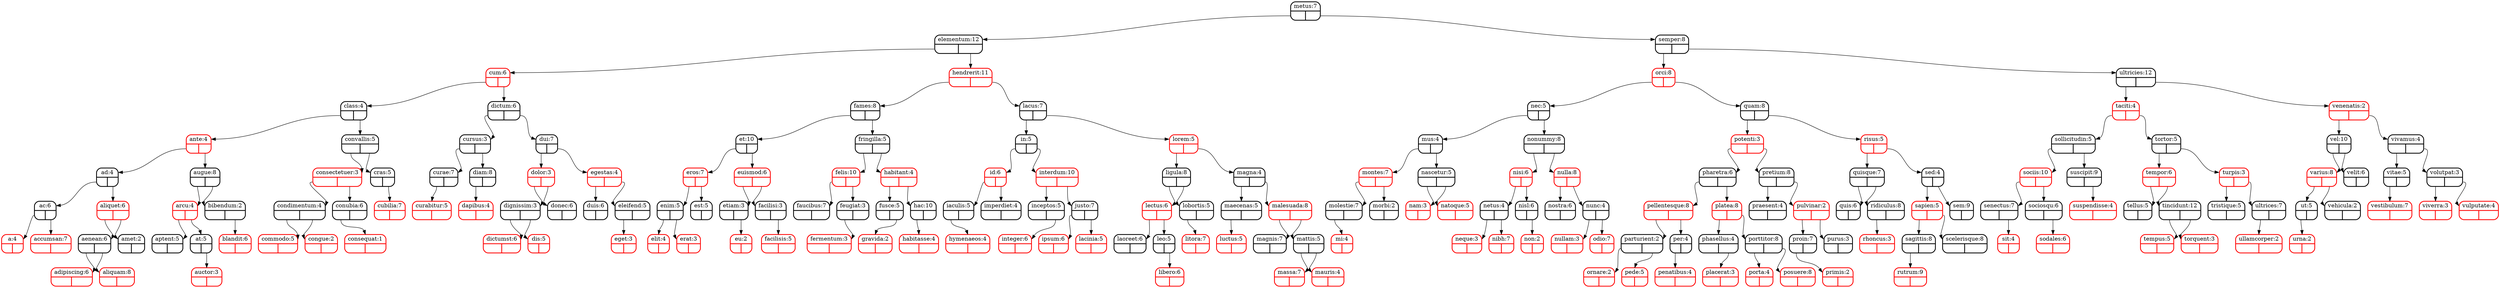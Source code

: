 digraph tree {
node [shape = Mrecord, penwidth = 2];
"metus"[label="{<f0>metus:7|{<f1>|<f2>}}"color=black];
"elementum"[label="{<f0>elementum:12|{<f1>|<f2>}}"color=black];
"cum"[label="{<f0>cum:6|{<f1>|<f2>}}"color=red];
"class"[label="{<f0>class:4|{<f1>|<f2>}}"color=black];
"ante"[label="{<f0>ante:4|{<f1>|<f2>}}"color=red];
"ad"[label="{<f0>ad:4|{<f1>|<f2>}}"color=black];
"ac"[label="{<f0>ac:6|{<f1>|<f2>}}"color=black];
"a"[label="{<f0>a:4|{<f1>|<f2>}}"color=red];
"ac":f1 -> "a":f0;
"accumsan"[label="{<f0>accumsan:7|{<f1>|<f2>}}"color=red];
"ac":f2 -> "accumsan":f0;
"ad":f1 -> "ac":f0;
"aliquet"[label="{<f0>aliquet:6|{<f1>|<f2>}}"color=red];
"aenean"[label="{<f0>aenean:6|{<f1>|<f2>}}"color=black];
"adipiscing"[label="{<f0>adipiscing:6|{<f1>|<f2>}}"color=red];
"aenean":f1 -> "adipiscing":f0;
"aliquam"[label="{<f0>aliquam:8|{<f1>|<f2>}}"color=red];
"aenean":f2 -> "aliquam":f0;
"aliquet":f1 -> "aenean":f0;
"amet"[label="{<f0>amet:2|{<f1>|<f2>}}"color=black];
"aliquet":f2 -> "amet":f0;
"ad":f2 -> "aliquet":f0;
"ante":f1 -> "ad":f0;
"augue"[label="{<f0>augue:8|{<f1>|<f2>}}"color=black];
"arcu"[label="{<f0>arcu:4|{<f1>|<f2>}}"color=red];
"aptent"[label="{<f0>aptent:5|{<f1>|<f2>}}"color=black];
"arcu":f1 -> "aptent":f0;
"at"[label="{<f0>at:5|{<f1>|<f2>}}"color=black];
"auctor"[label="{<f0>auctor:3|{<f1>|<f2>}}"color=red];
"at":f2 -> "auctor":f0;
"arcu":f2 -> "at":f0;
"augue":f1 -> "arcu":f0;
"bibendum"[label="{<f0>bibendum:2|{<f1>|<f2>}}"color=black];
"blandit"[label="{<f0>blandit:6|{<f1>|<f2>}}"color=red];
"bibendum":f2 -> "blandit":f0;
"augue":f2 -> "bibendum":f0;
"ante":f2 -> "augue":f0;
"class":f1 -> "ante":f0;
"convallis"[label="{<f0>convallis:5|{<f1>|<f2>}}"color=black];
"consectetuer"[label="{<f0>consectetuer:3|{<f1>|<f2>}}"color=red];
"condimentum"[label="{<f0>condimentum:4|{<f1>|<f2>}}"color=black];
"commodo"[label="{<f0>commodo:5|{<f1>|<f2>}}"color=red];
"condimentum":f1 -> "commodo":f0;
"congue"[label="{<f0>congue:2|{<f1>|<f2>}}"color=red];
"condimentum":f2 -> "congue":f0;
"consectetuer":f1 -> "condimentum":f0;
"conubia"[label="{<f0>conubia:6|{<f1>|<f2>}}"color=black];
"consequat"[label="{<f0>consequat:1|{<f1>|<f2>}}"color=red];
"conubia":f1 -> "consequat":f0;
"consectetuer":f2 -> "conubia":f0;
"convallis":f1 -> "consectetuer":f0;
"cras"[label="{<f0>cras:5|{<f1>|<f2>}}"color=black];
"cubilia"[label="{<f0>cubilia:7|{<f1>|<f2>}}"color=red];
"cras":f2 -> "cubilia":f0;
"convallis":f2 -> "cras":f0;
"class":f2 -> "convallis":f0;
"cum":f1 -> "class":f0;
"dictum"[label="{<f0>dictum:6|{<f1>|<f2>}}"color=black];
"cursus"[label="{<f0>cursus:3|{<f1>|<f2>}}"color=black];
"curae"[label="{<f0>curae:7|{<f1>|<f2>}}"color=black];
"curabitur"[label="{<f0>curabitur:5|{<f1>|<f2>}}"color=red];
"curae":f1 -> "curabitur":f0;
"cursus":f1 -> "curae":f0;
"diam"[label="{<f0>diam:8|{<f1>|<f2>}}"color=black];
"dapibus"[label="{<f0>dapibus:4|{<f1>|<f2>}}"color=red];
"diam":f1 -> "dapibus":f0;
"cursus":f2 -> "diam":f0;
"dictum":f1 -> "cursus":f0;
"dui"[label="{<f0>dui:7|{<f1>|<f2>}}"color=black];
"dolor"[label="{<f0>dolor:3|{<f1>|<f2>}}"color=red];
"dignissim"[label="{<f0>dignissim:3|{<f1>|<f2>}}"color=black];
"dictumst"[label="{<f0>dictumst:6|{<f1>|<f2>}}"color=red];
"dignissim":f1 -> "dictumst":f0;
"dis"[label="{<f0>dis:5|{<f1>|<f2>}}"color=red];
"dignissim":f2 -> "dis":f0;
"dolor":f1 -> "dignissim":f0;
"donec"[label="{<f0>donec:6|{<f1>|<f2>}}"color=black];
"dolor":f2 -> "donec":f0;
"dui":f1 -> "dolor":f0;
"egestas"[label="{<f0>egestas:4|{<f1>|<f2>}}"color=red];
"duis"[label="{<f0>duis:6|{<f1>|<f2>}}"color=black];
"egestas":f1 -> "duis":f0;
"eleifend"[label="{<f0>eleifend:5|{<f1>|<f2>}}"color=black];
"eget"[label="{<f0>eget:3|{<f1>|<f2>}}"color=red];
"eleifend":f1 -> "eget":f0;
"egestas":f2 -> "eleifend":f0;
"dui":f2 -> "egestas":f0;
"dictum":f2 -> "dui":f0;
"cum":f2 -> "dictum":f0;
"elementum":f1 -> "cum":f0;
"hendrerit"[label="{<f0>hendrerit:11|{<f1>|<f2>}}"color=red];
"fames"[label="{<f0>fames:8|{<f1>|<f2>}}"color=black];
"et"[label="{<f0>et:10|{<f1>|<f2>}}"color=black];
"eros"[label="{<f0>eros:7|{<f1>|<f2>}}"color=red];
"enim"[label="{<f0>enim:5|{<f1>|<f2>}}"color=black];
"elit"[label="{<f0>elit:4|{<f1>|<f2>}}"color=red];
"enim":f1 -> "elit":f0;
"erat"[label="{<f0>erat:3|{<f1>|<f2>}}"color=red];
"enim":f2 -> "erat":f0;
"eros":f1 -> "enim":f0;
"est"[label="{<f0>est:5|{<f1>|<f2>}}"color=black];
"eros":f2 -> "est":f0;
"et":f1 -> "eros":f0;
"euismod"[label="{<f0>euismod:6|{<f1>|<f2>}}"color=red];
"etiam"[label="{<f0>etiam:3|{<f1>|<f2>}}"color=black];
"eu"[label="{<f0>eu:2|{<f1>|<f2>}}"color=red];
"etiam":f2 -> "eu":f0;
"euismod":f1 -> "etiam":f0;
"facilisi"[label="{<f0>facilisi:3|{<f1>|<f2>}}"color=black];
"facilisis"[label="{<f0>facilisis:5|{<f1>|<f2>}}"color=red];
"facilisi":f2 -> "facilisis":f0;
"euismod":f2 -> "facilisi":f0;
"et":f2 -> "euismod":f0;
"fames":f1 -> "et":f0;
"fringilla"[label="{<f0>fringilla:5|{<f1>|<f2>}}"color=black];
"felis"[label="{<f0>felis:10|{<f1>|<f2>}}"color=red];
"faucibus"[label="{<f0>faucibus:7|{<f1>|<f2>}}"color=black];
"felis":f1 -> "faucibus":f0;
"feugiat"[label="{<f0>feugiat:3|{<f1>|<f2>}}"color=black];
"fermentum"[label="{<f0>fermentum:3|{<f1>|<f2>}}"color=red];
"feugiat":f1 -> "fermentum":f0;
"felis":f2 -> "feugiat":f0;
"fringilla":f1 -> "felis":f0;
"habitant"[label="{<f0>habitant:4|{<f1>|<f2>}}"color=red];
"fusce"[label="{<f0>fusce:5|{<f1>|<f2>}}"color=black];
"gravida"[label="{<f0>gravida:2|{<f1>|<f2>}}"color=red];
"fusce":f2 -> "gravida":f0;
"habitant":f1 -> "fusce":f0;
"hac"[label="{<f0>hac:10|{<f1>|<f2>}}"color=black];
"habitasse"[label="{<f0>habitasse:4|{<f1>|<f2>}}"color=red];
"hac":f1 -> "habitasse":f0;
"habitant":f2 -> "hac":f0;
"fringilla":f2 -> "habitant":f0;
"fames":f2 -> "fringilla":f0;
"hendrerit":f1 -> "fames":f0;
"lacus"[label="{<f0>lacus:7|{<f1>|<f2>}}"color=black];
"in"[label="{<f0>in:5|{<f1>|<f2>}}"color=black];
"id"[label="{<f0>id:6|{<f1>|<f2>}}"color=red];
"iaculis"[label="{<f0>iaculis:5|{<f1>|<f2>}}"color=black];
"hymenaeos"[label="{<f0>hymenaeos:4|{<f1>|<f2>}}"color=red];
"iaculis":f1 -> "hymenaeos":f0;
"id":f1 -> "iaculis":f0;
"imperdiet"[label="{<f0>imperdiet:4|{<f1>|<f2>}}"color=black];
"id":f2 -> "imperdiet":f0;
"in":f1 -> "id":f0;
"interdum"[label="{<f0>interdum:10|{<f1>|<f2>}}"color=red];
"inceptos"[label="{<f0>inceptos:5|{<f1>|<f2>}}"color=black];
"integer"[label="{<f0>integer:6|{<f1>|<f2>}}"color=red];
"inceptos":f2 -> "integer":f0;
"interdum":f1 -> "inceptos":f0;
"justo"[label="{<f0>justo:7|{<f1>|<f2>}}"color=black];
"ipsum"[label="{<f0>ipsum:6|{<f1>|<f2>}}"color=red];
"justo":f1 -> "ipsum":f0;
"lacinia"[label="{<f0>lacinia:5|{<f1>|<f2>}}"color=red];
"justo":f2 -> "lacinia":f0;
"interdum":f2 -> "justo":f0;
"in":f2 -> "interdum":f0;
"lacus":f1 -> "in":f0;
"lorem"[label="{<f0>lorem:5|{<f1>|<f2>}}"color=red];
"ligula"[label="{<f0>ligula:8|{<f1>|<f2>}}"color=black];
"lectus"[label="{<f0>lectus:6|{<f1>|<f2>}}"color=red];
"laoreet"[label="{<f0>laoreet:6|{<f1>|<f2>}}"color=black];
"lectus":f1 -> "laoreet":f0;
"leo"[label="{<f0>leo:5|{<f1>|<f2>}}"color=black];
"libero"[label="{<f0>libero:6|{<f1>|<f2>}}"color=red];
"leo":f2 -> "libero":f0;
"lectus":f2 -> "leo":f0;
"ligula":f1 -> "lectus":f0;
"lobortis"[label="{<f0>lobortis:5|{<f1>|<f2>}}"color=black];
"litora"[label="{<f0>litora:7|{<f1>|<f2>}}"color=red];
"lobortis":f1 -> "litora":f0;
"ligula":f2 -> "lobortis":f0;
"lorem":f1 -> "ligula":f0;
"magna"[label="{<f0>magna:4|{<f1>|<f2>}}"color=black];
"maecenas"[label="{<f0>maecenas:5|{<f1>|<f2>}}"color=black];
"luctus"[label="{<f0>luctus:5|{<f1>|<f2>}}"color=red];
"maecenas":f1 -> "luctus":f0;
"magna":f1 -> "maecenas":f0;
"malesuada"[label="{<f0>malesuada:8|{<f1>|<f2>}}"color=red];
"magnis"[label="{<f0>magnis:7|{<f1>|<f2>}}"color=black];
"malesuada":f1 -> "magnis":f0;
"mattis"[label="{<f0>mattis:5|{<f1>|<f2>}}"color=black];
"massa"[label="{<f0>massa:7|{<f1>|<f2>}}"color=red];
"mattis":f1 -> "massa":f0;
"mauris"[label="{<f0>mauris:4|{<f1>|<f2>}}"color=red];
"mattis":f2 -> "mauris":f0;
"malesuada":f2 -> "mattis":f0;
"magna":f2 -> "malesuada":f0;
"lorem":f2 -> "magna":f0;
"lacus":f2 -> "lorem":f0;
"hendrerit":f2 -> "lacus":f0;
"elementum":f2 -> "hendrerit":f0;
"metus":f1 -> "elementum":f0;
"semper"[label="{<f0>semper:8|{<f1>|<f2>}}"color=black];
"orci"[label="{<f0>orci:8|{<f1>|<f2>}}"color=red];
"nec"[label="{<f0>nec:5|{<f1>|<f2>}}"color=black];
"mus"[label="{<f0>mus:4|{<f1>|<f2>}}"color=black];
"montes"[label="{<f0>montes:7|{<f1>|<f2>}}"color=red];
"molestie"[label="{<f0>molestie:7|{<f1>|<f2>}}"color=black];
"mi"[label="{<f0>mi:4|{<f1>|<f2>}}"color=red];
"molestie":f1 -> "mi":f0;
"montes":f1 -> "molestie":f0;
"morbi"[label="{<f0>morbi:2|{<f1>|<f2>}}"color=black];
"montes":f2 -> "morbi":f0;
"mus":f1 -> "montes":f0;
"nascetur"[label="{<f0>nascetur:5|{<f1>|<f2>}}"color=black];
"nam"[label="{<f0>nam:3|{<f1>|<f2>}}"color=red];
"nascetur":f1 -> "nam":f0;
"natoque"[label="{<f0>natoque:5|{<f1>|<f2>}}"color=red];
"nascetur":f2 -> "natoque":f0;
"mus":f2 -> "nascetur":f0;
"nec":f1 -> "mus":f0;
"nonummy"[label="{<f0>nonummy:8|{<f1>|<f2>}}"color=black];
"nisi"[label="{<f0>nisi:6|{<f1>|<f2>}}"color=red];
"netus"[label="{<f0>netus:4|{<f1>|<f2>}}"color=black];
"neque"[label="{<f0>neque:3|{<f1>|<f2>}}"color=red];
"netus":f1 -> "neque":f0;
"nibh"[label="{<f0>nibh:7|{<f1>|<f2>}}"color=red];
"netus":f2 -> "nibh":f0;
"nisi":f1 -> "netus":f0;
"nisl"[label="{<f0>nisl:6|{<f1>|<f2>}}"color=black];
"non"[label="{<f0>non:2|{<f1>|<f2>}}"color=red];
"nisl":f2 -> "non":f0;
"nisi":f2 -> "nisl":f0;
"nonummy":f1 -> "nisi":f0;
"nulla"[label="{<f0>nulla:8|{<f1>|<f2>}}"color=red];
"nostra"[label="{<f0>nostra:6|{<f1>|<f2>}}"color=black];
"nulla":f1 -> "nostra":f0;
"nunc"[label="{<f0>nunc:4|{<f1>|<f2>}}"color=black];
"nullam"[label="{<f0>nullam:3|{<f1>|<f2>}}"color=red];
"nunc":f1 -> "nullam":f0;
"odio"[label="{<f0>odio:7|{<f1>|<f2>}}"color=red];
"nunc":f2 -> "odio":f0;
"nulla":f2 -> "nunc":f0;
"nonummy":f2 -> "nulla":f0;
"nec":f2 -> "nonummy":f0;
"orci":f1 -> "nec":f0;
"quam"[label="{<f0>quam:8|{<f1>|<f2>}}"color=black];
"potenti"[label="{<f0>potenti:3|{<f1>|<f2>}}"color=red];
"pharetra"[label="{<f0>pharetra:6|{<f1>|<f2>}}"color=black];
"pellentesque"[label="{<f0>pellentesque:8|{<f1>|<f2>}}"color=red];
"parturient"[label="{<f0>parturient:2|{<f1>|<f2>}}"color=black];
"ornare"[label="{<f0>ornare:2|{<f1>|<f2>}}"color=red];
"parturient":f1 -> "ornare":f0;
"pede"[label="{<f0>pede:5|{<f1>|<f2>}}"color=red];
"parturient":f2 -> "pede":f0;
"pellentesque":f1 -> "parturient":f0;
"per"[label="{<f0>per:4|{<f1>|<f2>}}"color=black];
"penatibus"[label="{<f0>penatibus:4|{<f1>|<f2>}}"color=red];
"per":f1 -> "penatibus":f0;
"pellentesque":f2 -> "per":f0;
"pharetra":f1 -> "pellentesque":f0;
"platea"[label="{<f0>platea:8|{<f1>|<f2>}}"color=red];
"phasellus"[label="{<f0>phasellus:4|{<f1>|<f2>}}"color=black];
"placerat"[label="{<f0>placerat:3|{<f1>|<f2>}}"color=red];
"phasellus":f2 -> "placerat":f0;
"platea":f1 -> "phasellus":f0;
"porttitor"[label="{<f0>porttitor:8|{<f1>|<f2>}}"color=black];
"porta"[label="{<f0>porta:4|{<f1>|<f2>}}"color=red];
"porttitor":f1 -> "porta":f0;
"posuere"[label="{<f0>posuere:8|{<f1>|<f2>}}"color=red];
"porttitor":f2 -> "posuere":f0;
"platea":f2 -> "porttitor":f0;
"pharetra":f2 -> "platea":f0;
"potenti":f1 -> "pharetra":f0;
"pretium"[label="{<f0>pretium:8|{<f1>|<f2>}}"color=black];
"praesent"[label="{<f0>praesent:4|{<f1>|<f2>}}"color=black];
"pretium":f1 -> "praesent":f0;
"pulvinar"[label="{<f0>pulvinar:2|{<f1>|<f2>}}"color=red];
"proin"[label="{<f0>proin:7|{<f1>|<f2>}}"color=black];
"primis"[label="{<f0>primis:2|{<f1>|<f2>}}"color=red];
"proin":f1 -> "primis":f0;
"pulvinar":f1 -> "proin":f0;
"purus"[label="{<f0>purus:3|{<f1>|<f2>}}"color=black];
"pulvinar":f2 -> "purus":f0;
"pretium":f2 -> "pulvinar":f0;
"potenti":f2 -> "pretium":f0;
"quam":f1 -> "potenti":f0;
"risus"[label="{<f0>risus:5|{<f1>|<f2>}}"color=red];
"quisque"[label="{<f0>quisque:7|{<f1>|<f2>}}"color=black];
"quis"[label="{<f0>quis:6|{<f1>|<f2>}}"color=black];
"quisque":f1 -> "quis":f0;
"ridiculus"[label="{<f0>ridiculus:8|{<f1>|<f2>}}"color=black];
"rhoncus"[label="{<f0>rhoncus:3|{<f1>|<f2>}}"color=red];
"ridiculus":f1 -> "rhoncus":f0;
"quisque":f2 -> "ridiculus":f0;
"risus":f1 -> "quisque":f0;
"sed"[label="{<f0>sed:4|{<f1>|<f2>}}"color=black];
"sapien"[label="{<f0>sapien:5|{<f1>|<f2>}}"color=red];
"sagittis"[label="{<f0>sagittis:8|{<f1>|<f2>}}"color=black];
"rutrum"[label="{<f0>rutrum:9|{<f1>|<f2>}}"color=red];
"sagittis":f1 -> "rutrum":f0;
"sapien":f1 -> "sagittis":f0;
"scelerisque"[label="{<f0>scelerisque:8|{<f1>|<f2>}}"color=black];
"sapien":f2 -> "scelerisque":f0;
"sed":f1 -> "sapien":f0;
"sem"[label="{<f0>sem:9|{<f1>|<f2>}}"color=black];
"sed":f2 -> "sem":f0;
"risus":f2 -> "sed":f0;
"quam":f2 -> "risus":f0;
"orci":f2 -> "quam":f0;
"semper":f1 -> "orci":f0;
"ultricies"[label="{<f0>ultricies:12|{<f1>|<f2>}}"color=black];
"taciti"[label="{<f0>taciti:4|{<f1>|<f2>}}"color=red];
"sollicitudin"[label="{<f0>sollicitudin:5|{<f1>|<f2>}}"color=black];
"sociis"[label="{<f0>sociis:10|{<f1>|<f2>}}"color=red];
"senectus"[label="{<f0>senectus:7|{<f1>|<f2>}}"color=black];
"sit"[label="{<f0>sit:4|{<f1>|<f2>}}"color=red];
"senectus":f2 -> "sit":f0;
"sociis":f1 -> "senectus":f0;
"sociosqu"[label="{<f0>sociosqu:6|{<f1>|<f2>}}"color=black];
"sodales"[label="{<f0>sodales:6|{<f1>|<f2>}}"color=red];
"sociosqu":f2 -> "sodales":f0;
"sociis":f2 -> "sociosqu":f0;
"sollicitudin":f1 -> "sociis":f0;
"suscipit"[label="{<f0>suscipit:9|{<f1>|<f2>}}"color=black];
"suspendisse"[label="{<f0>suspendisse:4|{<f1>|<f2>}}"color=red];
"suscipit":f2 -> "suspendisse":f0;
"sollicitudin":f2 -> "suscipit":f0;
"taciti":f1 -> "sollicitudin":f0;
"tortor"[label="{<f0>tortor:5|{<f1>|<f2>}}"color=black];
"tempor"[label="{<f0>tempor:6|{<f1>|<f2>}}"color=red];
"tellus"[label="{<f0>tellus:5|{<f1>|<f2>}}"color=black];
"tempor":f1 -> "tellus":f0;
"tincidunt"[label="{<f0>tincidunt:12|{<f1>|<f2>}}"color=black];
"tempus"[label="{<f0>tempus:5|{<f1>|<f2>}}"color=red];
"tincidunt":f1 -> "tempus":f0;
"torquent"[label="{<f0>torquent:3|{<f1>|<f2>}}"color=red];
"tincidunt":f2 -> "torquent":f0;
"tempor":f2 -> "tincidunt":f0;
"tortor":f1 -> "tempor":f0;
"turpis"[label="{<f0>turpis:3|{<f1>|<f2>}}"color=red];
"tristique"[label="{<f0>tristique:5|{<f1>|<f2>}}"color=black];
"turpis":f1 -> "tristique":f0;
"ultrices"[label="{<f0>ultrices:7|{<f1>|<f2>}}"color=black];
"ullamcorper"[label="{<f0>ullamcorper:2|{<f1>|<f2>}}"color=red];
"ultrices":f1 -> "ullamcorper":f0;
"turpis":f2 -> "ultrices":f0;
"tortor":f2 -> "turpis":f0;
"taciti":f2 -> "tortor":f0;
"ultricies":f1 -> "taciti":f0;
"venenatis"[label="{<f0>venenatis:2|{<f1>|<f2>}}"color=red];
"vel"[label="{<f0>vel:10|{<f1>|<f2>}}"color=black];
"varius"[label="{<f0>varius:8|{<f1>|<f2>}}"color=red];
"ut"[label="{<f0>ut:5|{<f1>|<f2>}}"color=black];
"urna"[label="{<f0>urna:2|{<f1>|<f2>}}"color=red];
"ut":f1 -> "urna":f0;
"varius":f1 -> "ut":f0;
"vehicula"[label="{<f0>vehicula:2|{<f1>|<f2>}}"color=black];
"varius":f2 -> "vehicula":f0;
"vel":f1 -> "varius":f0;
"velit"[label="{<f0>velit:6|{<f1>|<f2>}}"color=black];
"vel":f2 -> "velit":f0;
"venenatis":f1 -> "vel":f0;
"vivamus"[label="{<f0>vivamus:4|{<f1>|<f2>}}"color=black];
"vitae"[label="{<f0>vitae:5|{<f1>|<f2>}}"color=black];
"vestibulum"[label="{<f0>vestibulum:7|{<f1>|<f2>}}"color=red];
"vitae":f1 -> "vestibulum":f0;
"vivamus":f1 -> "vitae":f0;
"volutpat"[label="{<f0>volutpat:3|{<f1>|<f2>}}"color=black];
"viverra"[label="{<f0>viverra:3|{<f1>|<f2>}}"color=red];
"volutpat":f1 -> "viverra":f0;
"vulputate"[label="{<f0>vulputate:4|{<f1>|<f2>}}"color=red];
"volutpat":f2 -> "vulputate":f0;
"vivamus":f2 -> "volutpat":f0;
"venenatis":f2 -> "vivamus":f0;
"ultricies":f2 -> "venenatis":f0;
"semper":f2 -> "ultricies":f0;
"metus":f2 -> "semper":f0;
}
